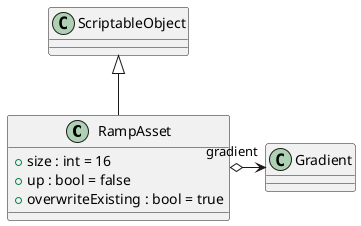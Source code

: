 @startuml
class RampAsset {
    + size : int = 16
    + up : bool = false
    + overwriteExisting : bool = true
}
ScriptableObject <|-- RampAsset
RampAsset o-> "gradient" Gradient
@enduml
